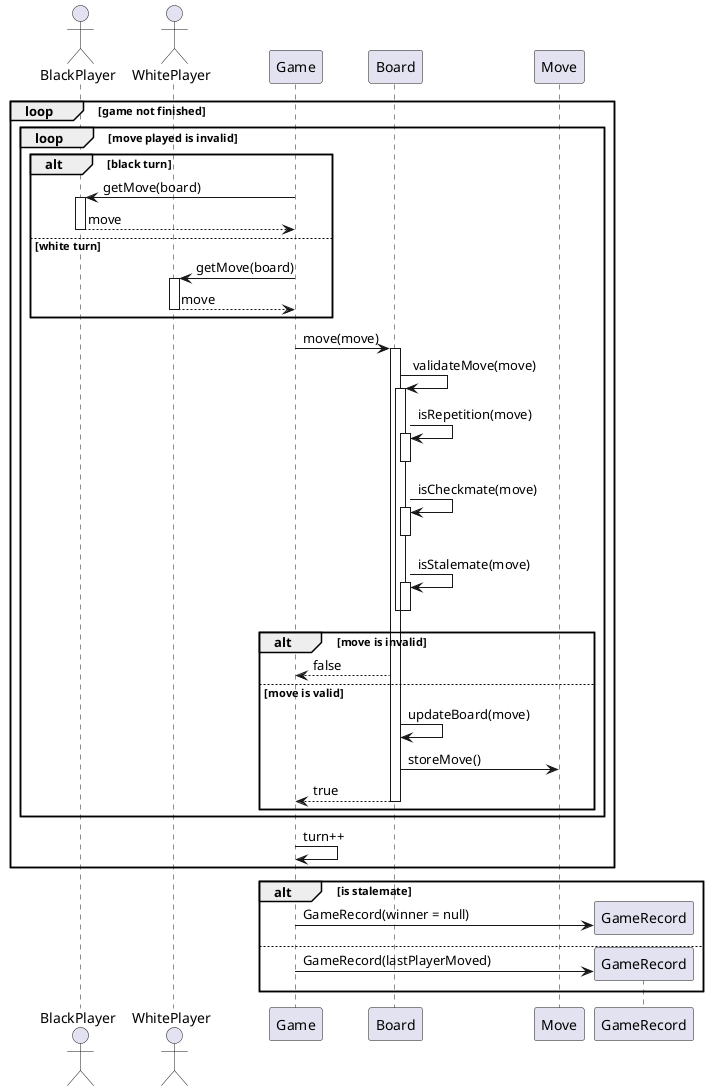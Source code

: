 @startuml

actor BlackPlayer
actor WhitePlayer

loop game not finished
    loop move played is invalid
        alt black turn
            Game -> BlackPlayer : getMove(board)
            activate BlackPlayer
            BlackPlayer --> Game : move
            deactivate BlackPlayer
        else white turn
            Game -> WhitePlayer : getMove(board)
            activate WhitePlayer
            WhitePlayer --> Game : move
            deactivate WhitePlayer
        end
        Game -> Board : move(move)
        activate Board
            Board -> Board : validateMove(move)
            activate Board
                Board -> Board : isRepetition(move)
                    activate Board
                    deactivate Board
                Board -> Board : isCheckmate(move)
                    activate Board
                    deactivate Board
                Board -> Board : isStalemate(move)
                    activate Board
                    deactivate Board
            deactivate Board

            alt move is invalid
                Board --> Game : false
            else move is valid
                Board -> Board : updateBoard(move)
                Board -> Move : storeMove()
                Board --> Game : true
                deactivate Board
            end
        deactivate Board
    end

    Game -> Game : turn++
end

alt is stalemate
    Game -> GameRecord ** : GameRecord(winner = null)
else
    Game -> GameRecord ** : GameRecord(lastPlayerMoved)
end
@enduml
